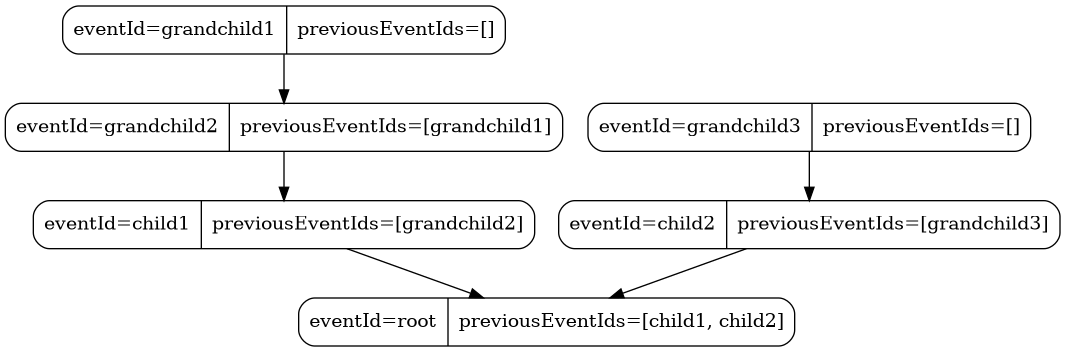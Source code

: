 
@startuml
digraph G {
'   rankdir=LR;
  node [style=rounded];
  root [
    shape=record,
    label="<f0>eventId=root |<f1> previousEventIds=[child1, child2]"
  ];
  child1 [
    shape=record,
    label="<f0>eventId=child1 |<f1> previousEventIds=[grandchild2]"
  ];
  child2 [
    shape=record,
    label="<f0>eventId=child2 |<f1> previousEventIds=[grandchild3]"
  ];
    grandchild1 [
        shape=record,
        label="<f0>eventId=grandchild1 |<f1> previousEventIds=[]"
    ];
    grandchild2 [
        shape=record,
        label="<f0>eventId=grandchild2 |<f1> previousEventIds=[grandchild1]"
    ];
    grandchild3 [
        shape=record,
        label="<f0>eventId=grandchild3 |<f1> previousEventIds=[]"
    ];
    grandchild1 -> grandchild2;
    grandchild2 -> child1;
    grandchild3 -> child2;
    child2 -> root;
    child1 -> root;
}
@enduml